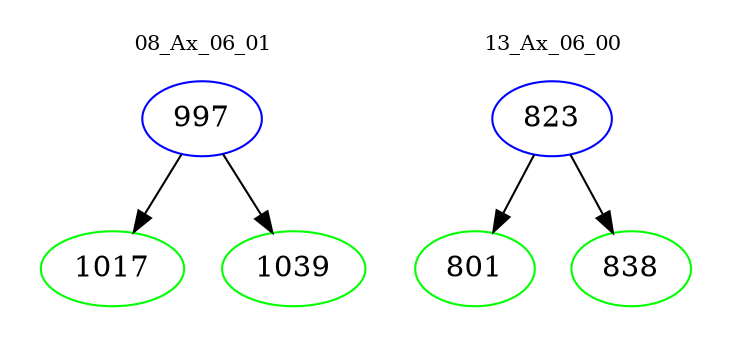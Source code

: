 digraph{
subgraph cluster_0 {
color = white
label = "08_Ax_06_01";
fontsize=10;
T0_997 [label="997", color="blue"]
T0_997 -> T0_1017 [color="black"]
T0_1017 [label="1017", color="green"]
T0_997 -> T0_1039 [color="black"]
T0_1039 [label="1039", color="green"]
}
subgraph cluster_1 {
color = white
label = "13_Ax_06_00";
fontsize=10;
T1_823 [label="823", color="blue"]
T1_823 -> T1_801 [color="black"]
T1_801 [label="801", color="green"]
T1_823 -> T1_838 [color="black"]
T1_838 [label="838", color="green"]
}
}
